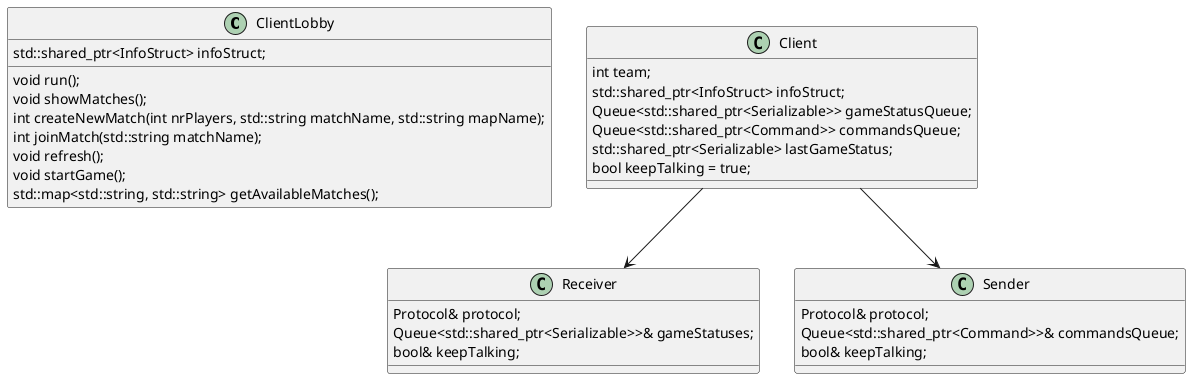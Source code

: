 @startuml client

class ClientLobby {
    std::shared_ptr<InfoStruct> infoStruct;
    void run();
    void showMatches();
    int createNewMatch(int nrPlayers, std::string matchName, std::string mapName);
    int joinMatch(std::string matchName);
    void refresh();
    void startGame();
    std::map<std::string, std::string> getAvailableMatches();
}

class Client {
	int team;
	std::shared_ptr<InfoStruct> infoStruct;
	Queue<std::shared_ptr<Serializable>> gameStatusQueue;
	Queue<std::shared_ptr<Command>> commandsQueue;
	std::shared_ptr<Serializable> lastGameStatus;
	bool keepTalking = true;
}

class Receiver {
    Protocol& protocol;
    Queue<std::shared_ptr<Serializable>>& gameStatuses;
    bool& keepTalking;
}

class Sender {
    Protocol& protocol;
    Queue<std::shared_ptr<Command>>& commandsQueue;
    bool& keepTalking;
}

Client --> Receiver
Client --> Sender

@enduml
